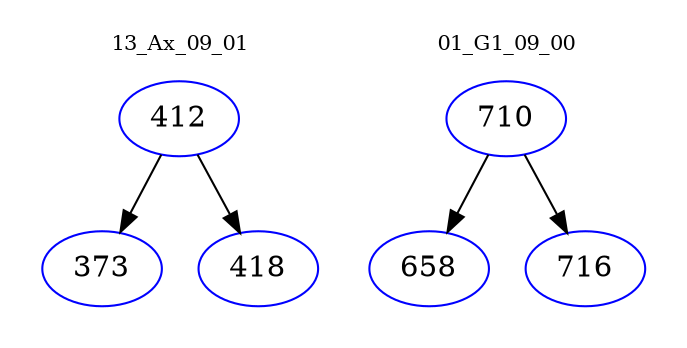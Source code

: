 digraph{
subgraph cluster_0 {
color = white
label = "13_Ax_09_01";
fontsize=10;
T0_412 [label="412", color="blue"]
T0_412 -> T0_373 [color="black"]
T0_373 [label="373", color="blue"]
T0_412 -> T0_418 [color="black"]
T0_418 [label="418", color="blue"]
}
subgraph cluster_1 {
color = white
label = "01_G1_09_00";
fontsize=10;
T1_710 [label="710", color="blue"]
T1_710 -> T1_658 [color="black"]
T1_658 [label="658", color="blue"]
T1_710 -> T1_716 [color="black"]
T1_716 [label="716", color="blue"]
}
}
